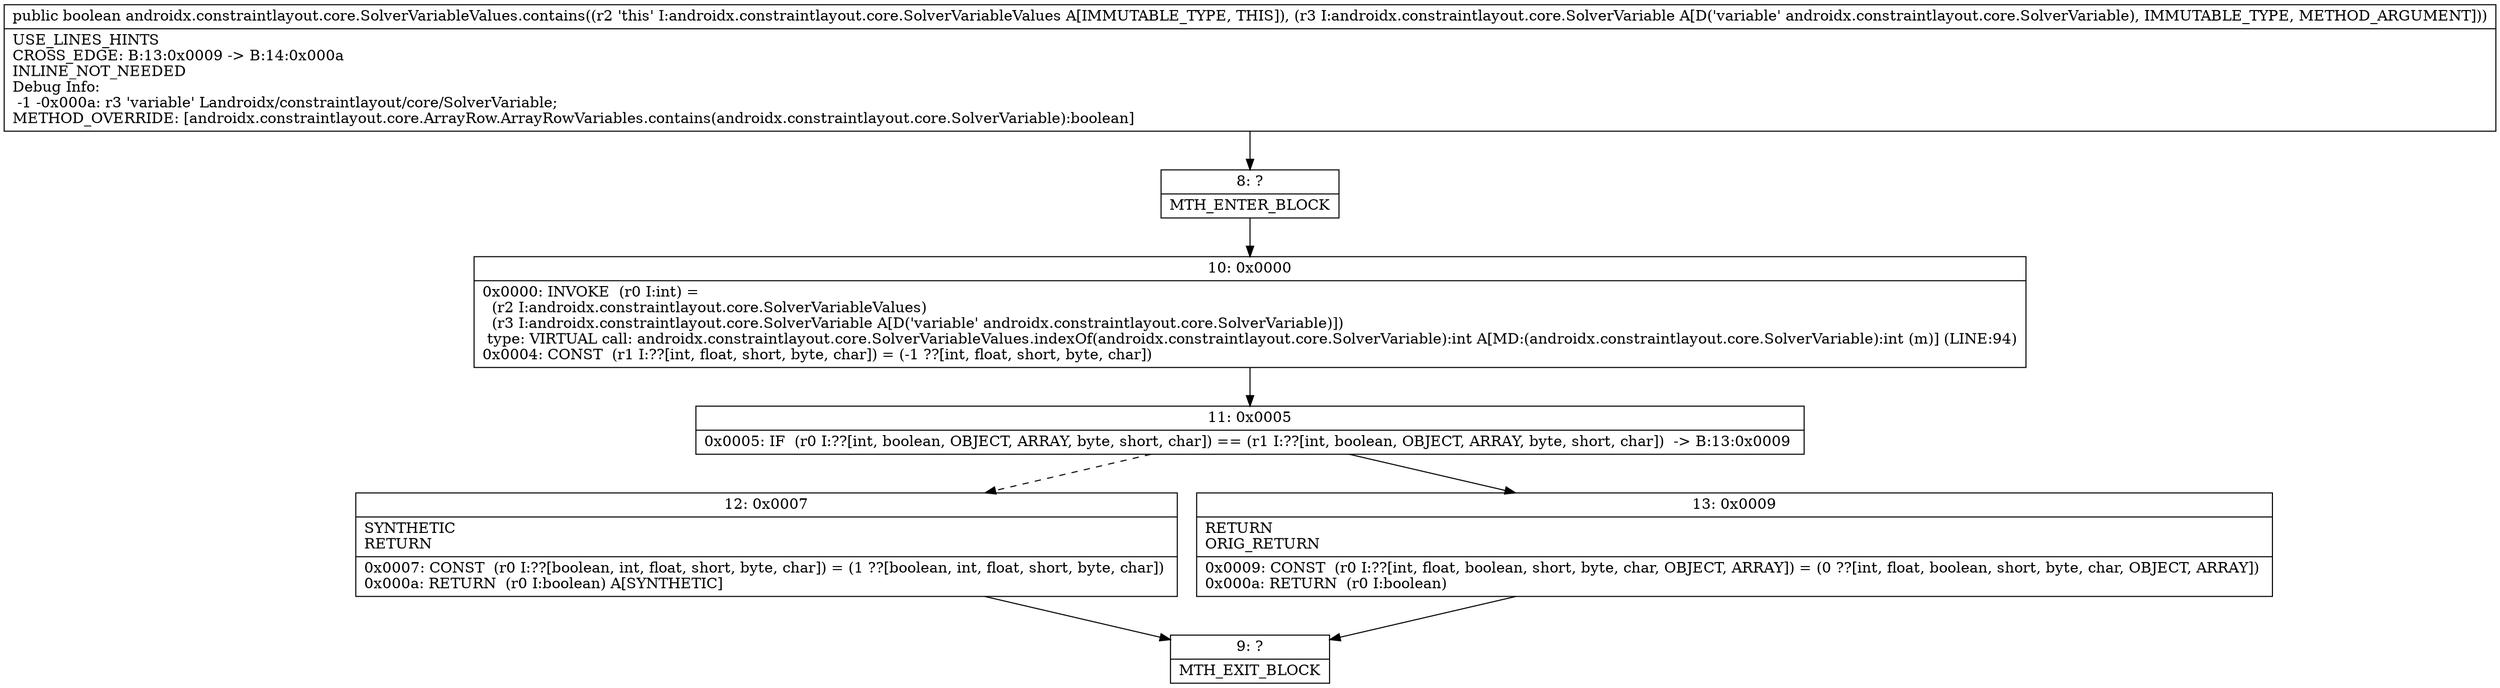 digraph "CFG forandroidx.constraintlayout.core.SolverVariableValues.contains(Landroidx\/constraintlayout\/core\/SolverVariable;)Z" {
Node_8 [shape=record,label="{8\:\ ?|MTH_ENTER_BLOCK\l}"];
Node_10 [shape=record,label="{10\:\ 0x0000|0x0000: INVOKE  (r0 I:int) = \l  (r2 I:androidx.constraintlayout.core.SolverVariableValues)\l  (r3 I:androidx.constraintlayout.core.SolverVariable A[D('variable' androidx.constraintlayout.core.SolverVariable)])\l type: VIRTUAL call: androidx.constraintlayout.core.SolverVariableValues.indexOf(androidx.constraintlayout.core.SolverVariable):int A[MD:(androidx.constraintlayout.core.SolverVariable):int (m)] (LINE:94)\l0x0004: CONST  (r1 I:??[int, float, short, byte, char]) = (\-1 ??[int, float, short, byte, char]) \l}"];
Node_11 [shape=record,label="{11\:\ 0x0005|0x0005: IF  (r0 I:??[int, boolean, OBJECT, ARRAY, byte, short, char]) == (r1 I:??[int, boolean, OBJECT, ARRAY, byte, short, char])  \-\> B:13:0x0009 \l}"];
Node_12 [shape=record,label="{12\:\ 0x0007|SYNTHETIC\lRETURN\l|0x0007: CONST  (r0 I:??[boolean, int, float, short, byte, char]) = (1 ??[boolean, int, float, short, byte, char]) \l0x000a: RETURN  (r0 I:boolean) A[SYNTHETIC]\l}"];
Node_9 [shape=record,label="{9\:\ ?|MTH_EXIT_BLOCK\l}"];
Node_13 [shape=record,label="{13\:\ 0x0009|RETURN\lORIG_RETURN\l|0x0009: CONST  (r0 I:??[int, float, boolean, short, byte, char, OBJECT, ARRAY]) = (0 ??[int, float, boolean, short, byte, char, OBJECT, ARRAY]) \l0x000a: RETURN  (r0 I:boolean) \l}"];
MethodNode[shape=record,label="{public boolean androidx.constraintlayout.core.SolverVariableValues.contains((r2 'this' I:androidx.constraintlayout.core.SolverVariableValues A[IMMUTABLE_TYPE, THIS]), (r3 I:androidx.constraintlayout.core.SolverVariable A[D('variable' androidx.constraintlayout.core.SolverVariable), IMMUTABLE_TYPE, METHOD_ARGUMENT]))  | USE_LINES_HINTS\lCROSS_EDGE: B:13:0x0009 \-\> B:14:0x000a\lINLINE_NOT_NEEDED\lDebug Info:\l  \-1 \-0x000a: r3 'variable' Landroidx\/constraintlayout\/core\/SolverVariable;\lMETHOD_OVERRIDE: [androidx.constraintlayout.core.ArrayRow.ArrayRowVariables.contains(androidx.constraintlayout.core.SolverVariable):boolean]\l}"];
MethodNode -> Node_8;Node_8 -> Node_10;
Node_10 -> Node_11;
Node_11 -> Node_12[style=dashed];
Node_11 -> Node_13;
Node_12 -> Node_9;
Node_13 -> Node_9;
}

